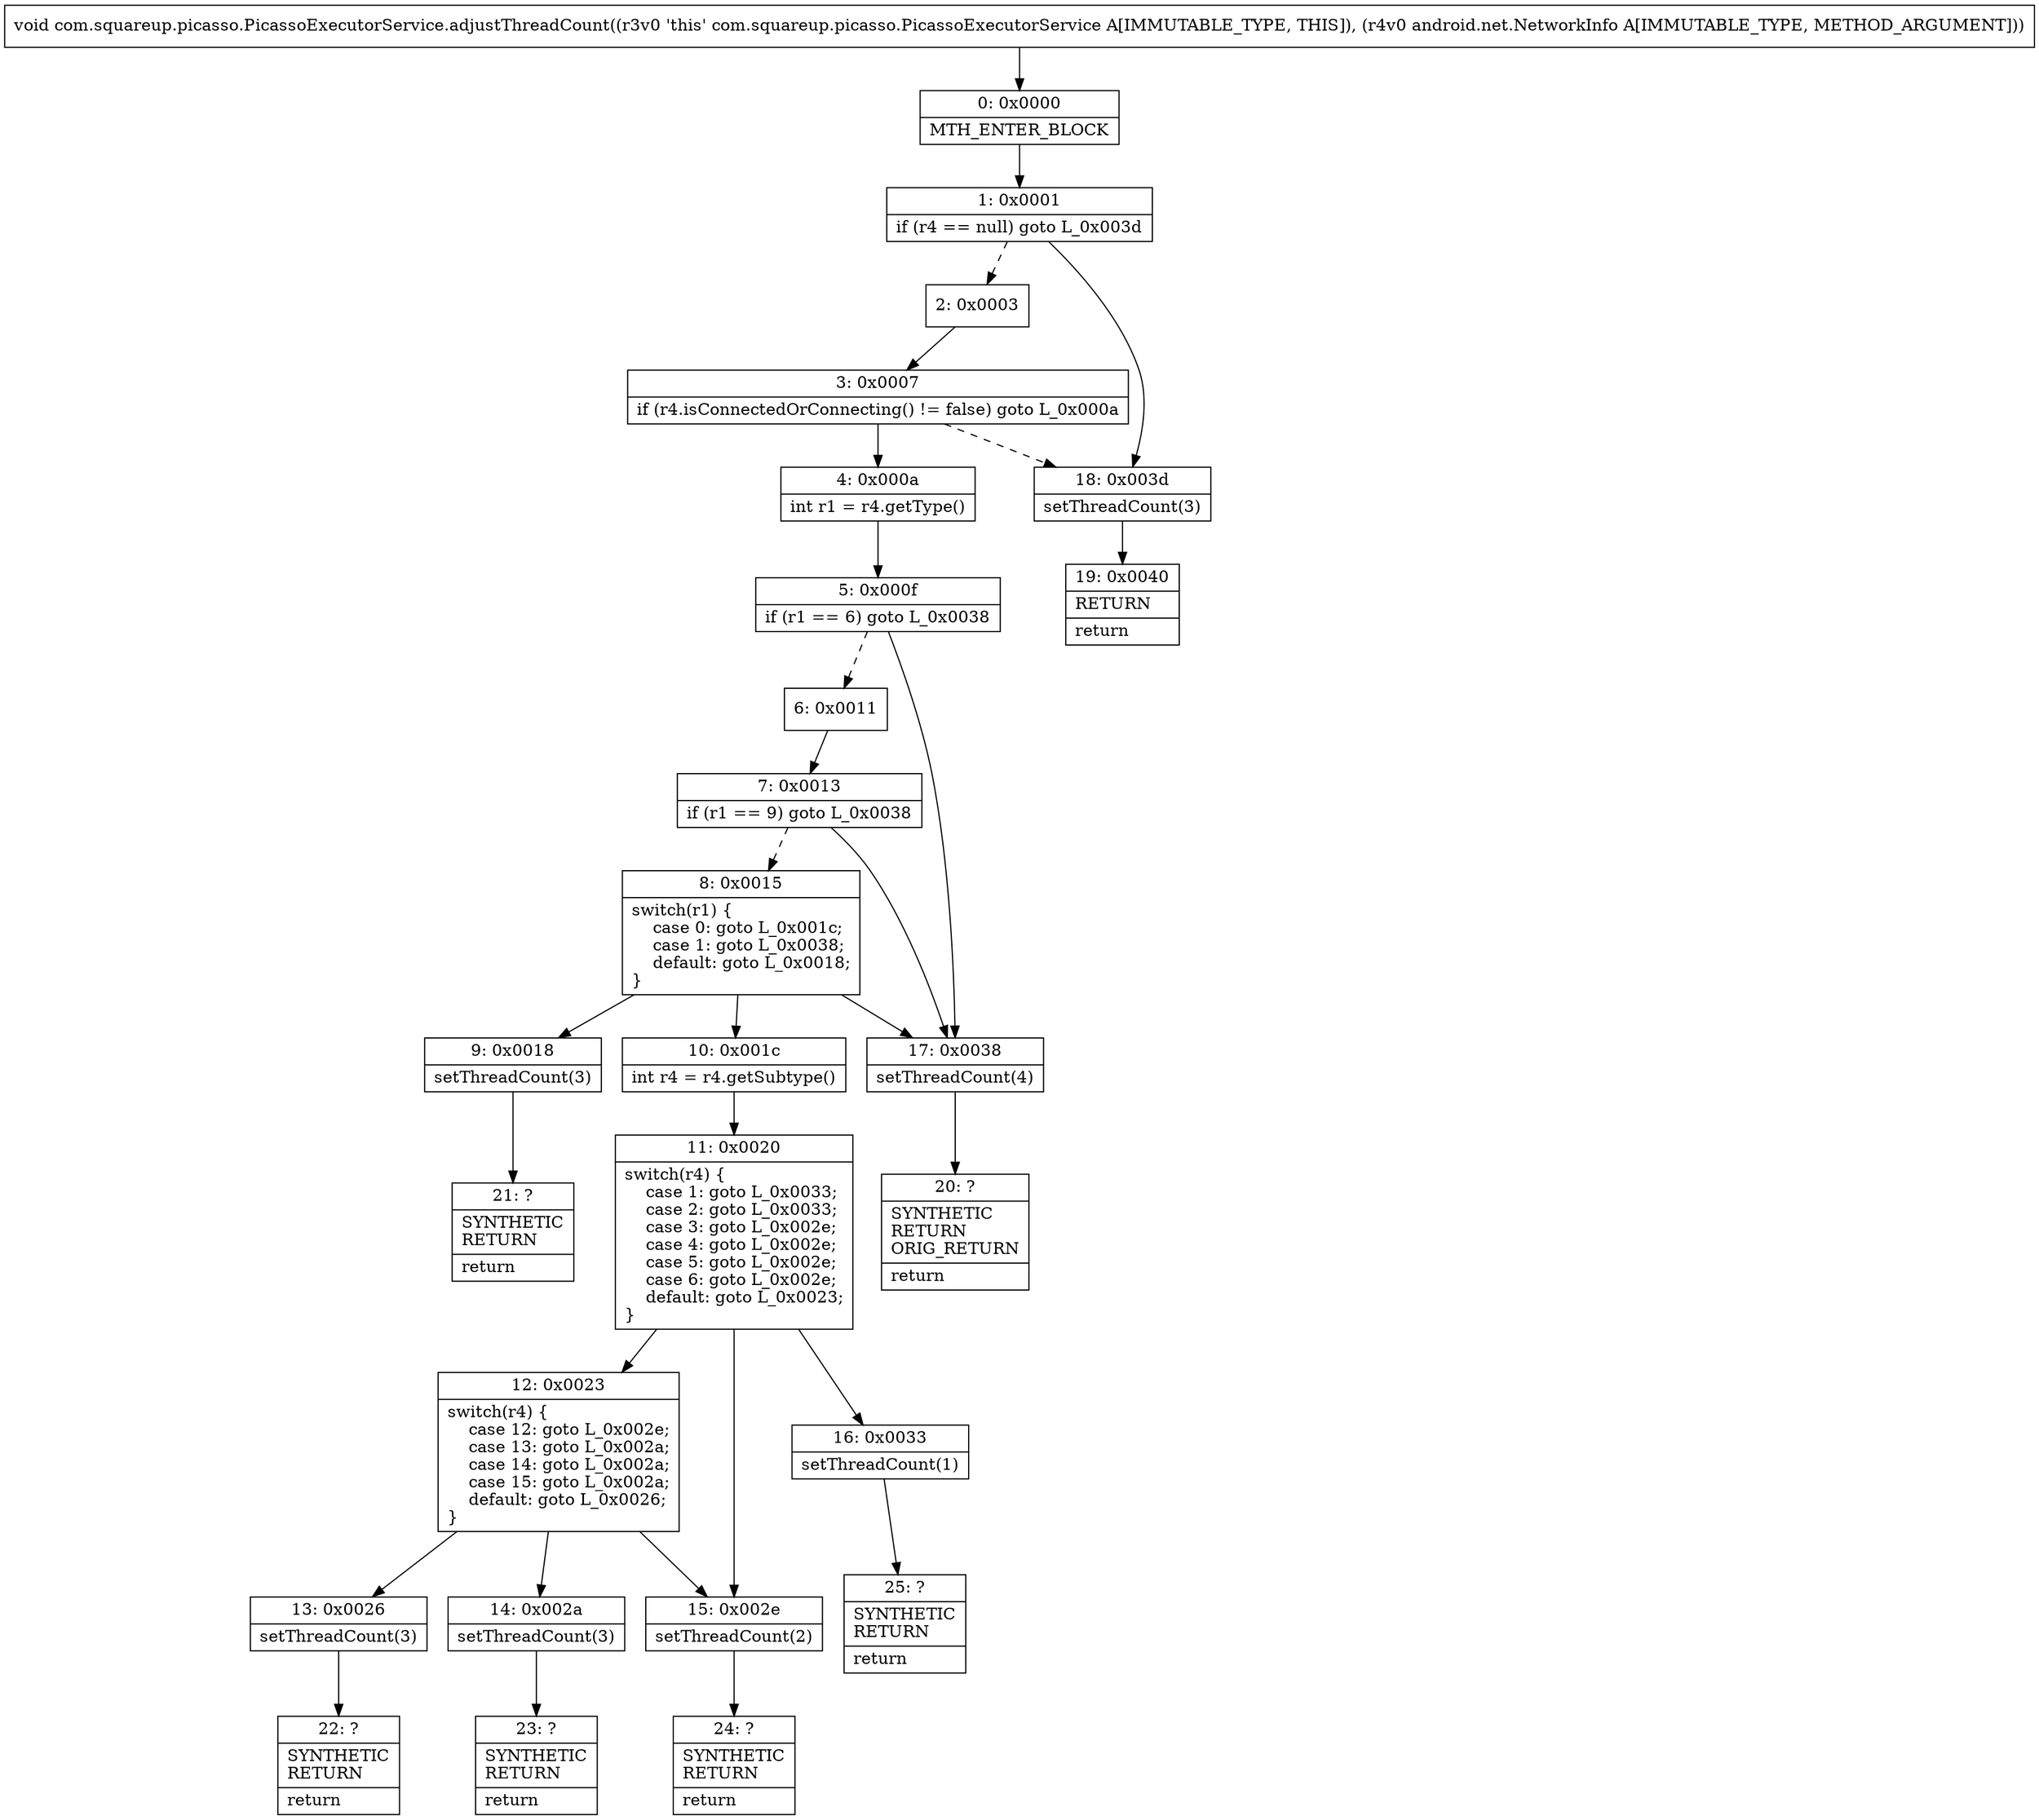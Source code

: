 digraph "CFG forcom.squareup.picasso.PicassoExecutorService.adjustThreadCount(Landroid\/net\/NetworkInfo;)V" {
Node_0 [shape=record,label="{0\:\ 0x0000|MTH_ENTER_BLOCK\l}"];
Node_1 [shape=record,label="{1\:\ 0x0001|if (r4 == null) goto L_0x003d\l}"];
Node_2 [shape=record,label="{2\:\ 0x0003}"];
Node_3 [shape=record,label="{3\:\ 0x0007|if (r4.isConnectedOrConnecting() != false) goto L_0x000a\l}"];
Node_4 [shape=record,label="{4\:\ 0x000a|int r1 = r4.getType()\l}"];
Node_5 [shape=record,label="{5\:\ 0x000f|if (r1 == 6) goto L_0x0038\l}"];
Node_6 [shape=record,label="{6\:\ 0x0011}"];
Node_7 [shape=record,label="{7\:\ 0x0013|if (r1 == 9) goto L_0x0038\l}"];
Node_8 [shape=record,label="{8\:\ 0x0015|switch(r1) \{\l    case 0: goto L_0x001c;\l    case 1: goto L_0x0038;\l    default: goto L_0x0018;\l\}\l}"];
Node_9 [shape=record,label="{9\:\ 0x0018|setThreadCount(3)\l}"];
Node_10 [shape=record,label="{10\:\ 0x001c|int r4 = r4.getSubtype()\l}"];
Node_11 [shape=record,label="{11\:\ 0x0020|switch(r4) \{\l    case 1: goto L_0x0033;\l    case 2: goto L_0x0033;\l    case 3: goto L_0x002e;\l    case 4: goto L_0x002e;\l    case 5: goto L_0x002e;\l    case 6: goto L_0x002e;\l    default: goto L_0x0023;\l\}\l}"];
Node_12 [shape=record,label="{12\:\ 0x0023|switch(r4) \{\l    case 12: goto L_0x002e;\l    case 13: goto L_0x002a;\l    case 14: goto L_0x002a;\l    case 15: goto L_0x002a;\l    default: goto L_0x0026;\l\}\l}"];
Node_13 [shape=record,label="{13\:\ 0x0026|setThreadCount(3)\l}"];
Node_14 [shape=record,label="{14\:\ 0x002a|setThreadCount(3)\l}"];
Node_15 [shape=record,label="{15\:\ 0x002e|setThreadCount(2)\l}"];
Node_16 [shape=record,label="{16\:\ 0x0033|setThreadCount(1)\l}"];
Node_17 [shape=record,label="{17\:\ 0x0038|setThreadCount(4)\l}"];
Node_18 [shape=record,label="{18\:\ 0x003d|setThreadCount(3)\l}"];
Node_19 [shape=record,label="{19\:\ 0x0040|RETURN\l|return\l}"];
Node_20 [shape=record,label="{20\:\ ?|SYNTHETIC\lRETURN\lORIG_RETURN\l|return\l}"];
Node_21 [shape=record,label="{21\:\ ?|SYNTHETIC\lRETURN\l|return\l}"];
Node_22 [shape=record,label="{22\:\ ?|SYNTHETIC\lRETURN\l|return\l}"];
Node_23 [shape=record,label="{23\:\ ?|SYNTHETIC\lRETURN\l|return\l}"];
Node_24 [shape=record,label="{24\:\ ?|SYNTHETIC\lRETURN\l|return\l}"];
Node_25 [shape=record,label="{25\:\ ?|SYNTHETIC\lRETURN\l|return\l}"];
MethodNode[shape=record,label="{void com.squareup.picasso.PicassoExecutorService.adjustThreadCount((r3v0 'this' com.squareup.picasso.PicassoExecutorService A[IMMUTABLE_TYPE, THIS]), (r4v0 android.net.NetworkInfo A[IMMUTABLE_TYPE, METHOD_ARGUMENT])) }"];
MethodNode -> Node_0;
Node_0 -> Node_1;
Node_1 -> Node_2[style=dashed];
Node_1 -> Node_18;
Node_2 -> Node_3;
Node_3 -> Node_4;
Node_3 -> Node_18[style=dashed];
Node_4 -> Node_5;
Node_5 -> Node_6[style=dashed];
Node_5 -> Node_17;
Node_6 -> Node_7;
Node_7 -> Node_8[style=dashed];
Node_7 -> Node_17;
Node_8 -> Node_9;
Node_8 -> Node_10;
Node_8 -> Node_17;
Node_9 -> Node_21;
Node_10 -> Node_11;
Node_11 -> Node_12;
Node_11 -> Node_15;
Node_11 -> Node_16;
Node_12 -> Node_13;
Node_12 -> Node_14;
Node_12 -> Node_15;
Node_13 -> Node_22;
Node_14 -> Node_23;
Node_15 -> Node_24;
Node_16 -> Node_25;
Node_17 -> Node_20;
Node_18 -> Node_19;
}

